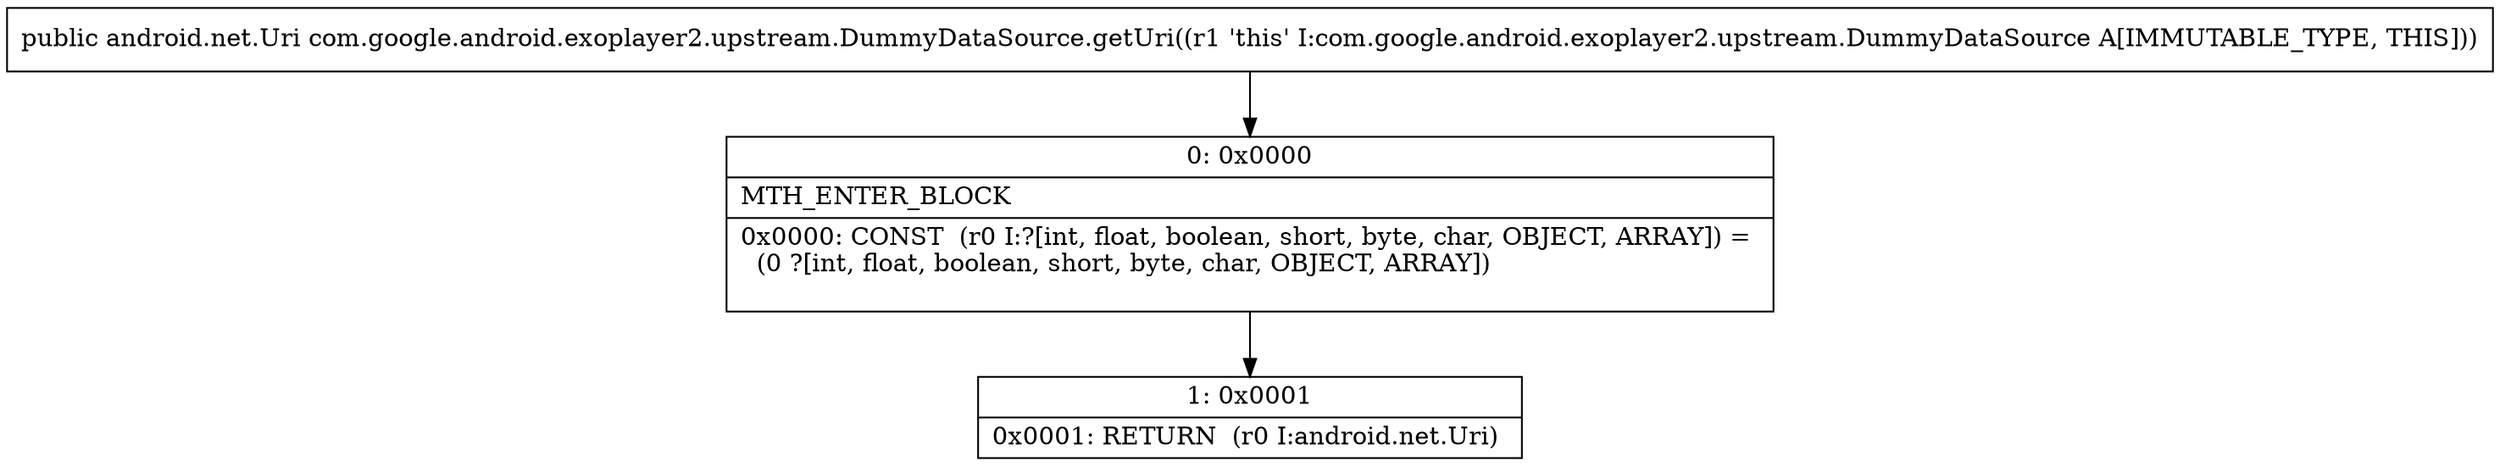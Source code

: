 digraph "CFG forcom.google.android.exoplayer2.upstream.DummyDataSource.getUri()Landroid\/net\/Uri;" {
Node_0 [shape=record,label="{0\:\ 0x0000|MTH_ENTER_BLOCK\l|0x0000: CONST  (r0 I:?[int, float, boolean, short, byte, char, OBJECT, ARRAY]) = \l  (0 ?[int, float, boolean, short, byte, char, OBJECT, ARRAY])\l \l}"];
Node_1 [shape=record,label="{1\:\ 0x0001|0x0001: RETURN  (r0 I:android.net.Uri) \l}"];
MethodNode[shape=record,label="{public android.net.Uri com.google.android.exoplayer2.upstream.DummyDataSource.getUri((r1 'this' I:com.google.android.exoplayer2.upstream.DummyDataSource A[IMMUTABLE_TYPE, THIS])) }"];
MethodNode -> Node_0;
Node_0 -> Node_1;
}

